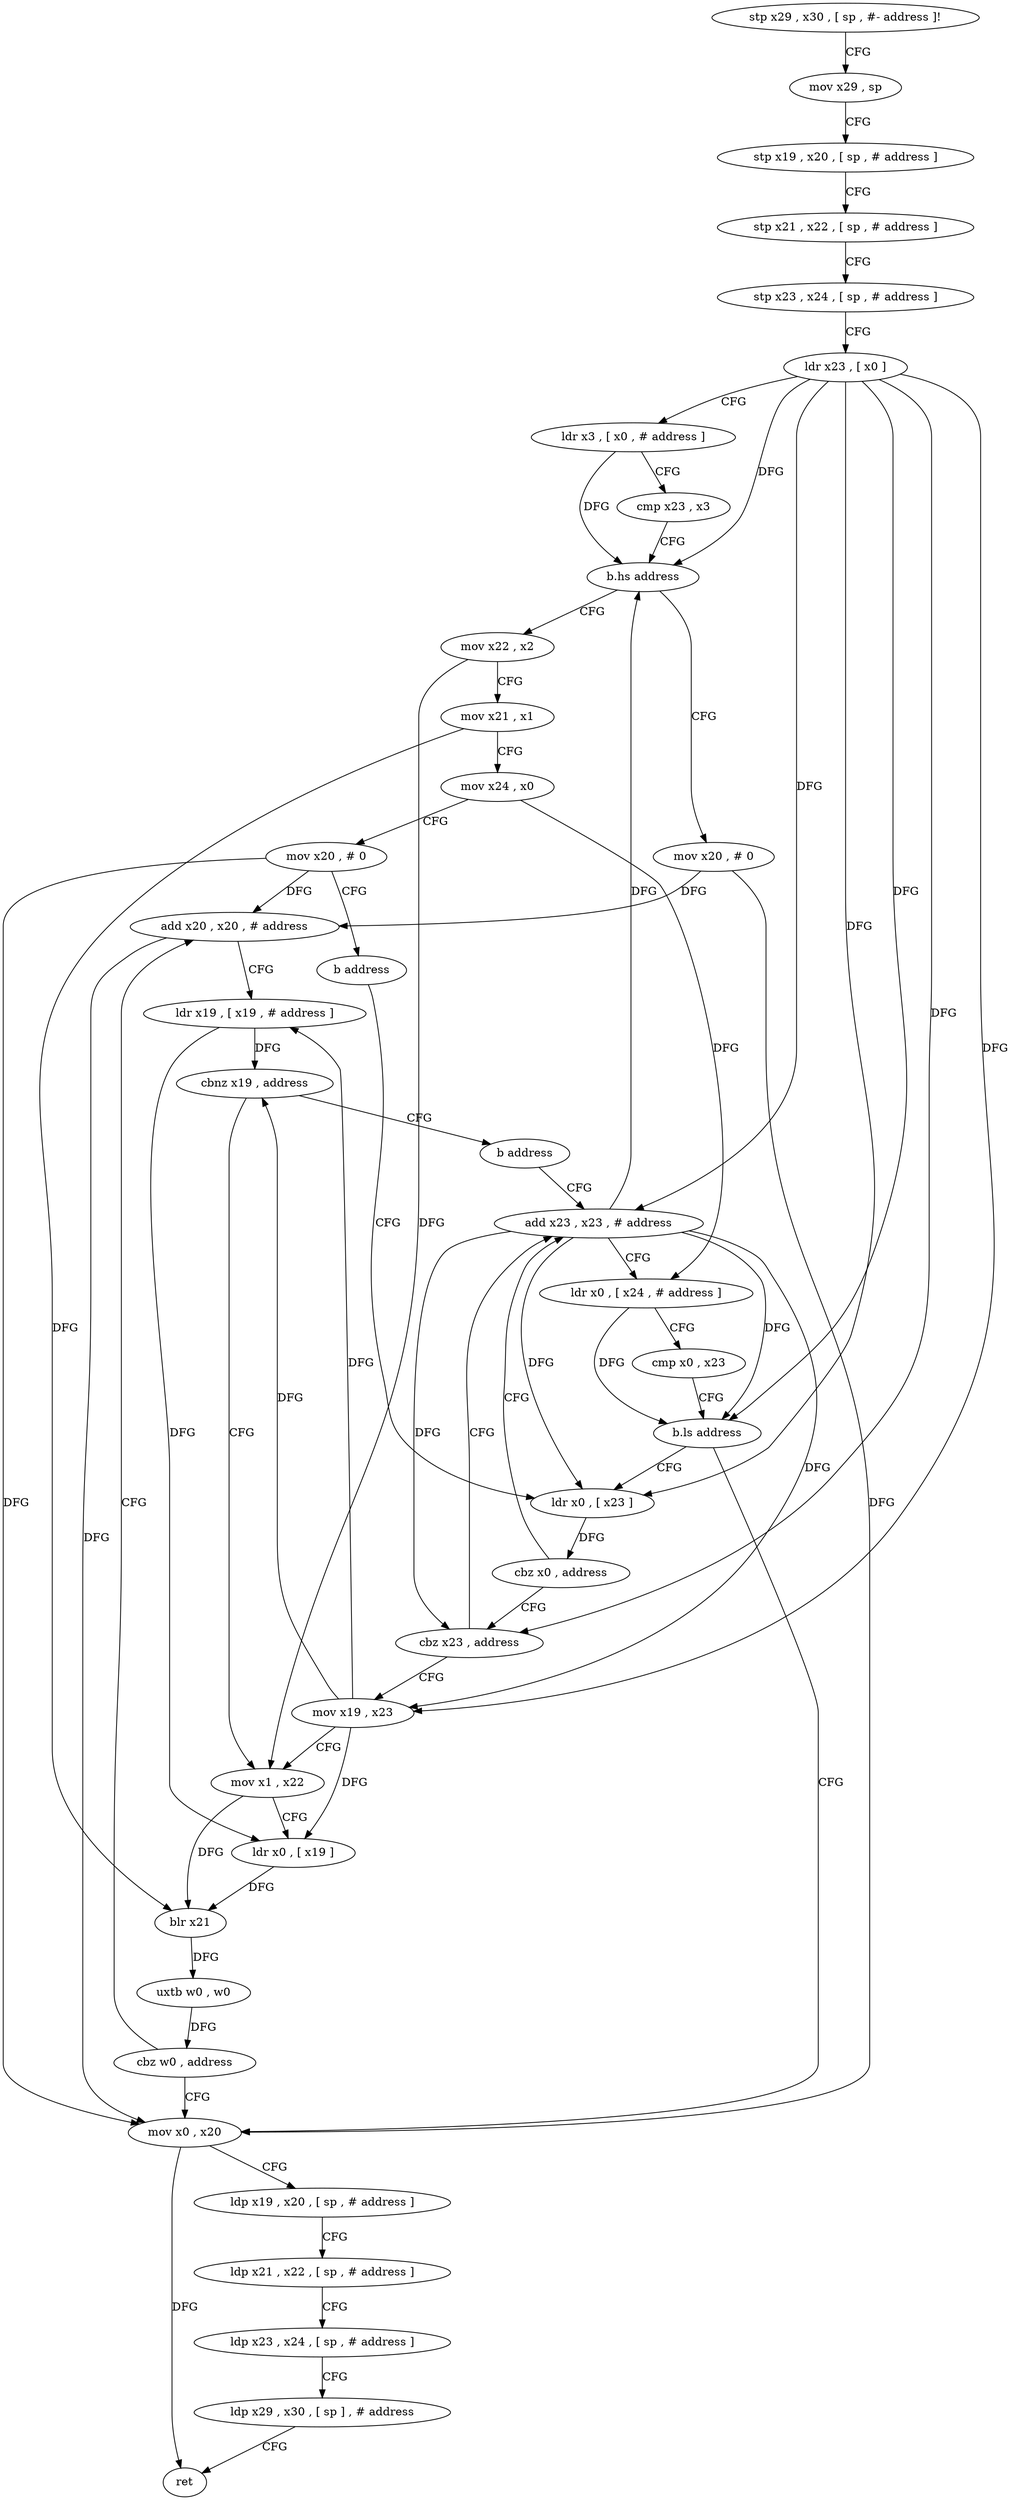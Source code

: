 digraph "func" {
"4282476" [label = "stp x29 , x30 , [ sp , #- address ]!" ]
"4282480" [label = "mov x29 , sp" ]
"4282484" [label = "stp x19 , x20 , [ sp , # address ]" ]
"4282488" [label = "stp x21 , x22 , [ sp , # address ]" ]
"4282492" [label = "stp x23 , x24 , [ sp , # address ]" ]
"4282496" [label = "ldr x23 , [ x0 ]" ]
"4282500" [label = "ldr x3 , [ x0 , # address ]" ]
"4282504" [label = "cmp x23 , x3" ]
"4282508" [label = "b.hs address" ]
"4282600" [label = "mov x20 , # 0" ]
"4282512" [label = "mov x22 , x2" ]
"4282604" [label = "mov x0 , x20" ]
"4282516" [label = "mov x21 , x1" ]
"4282520" [label = "mov x24 , x0" ]
"4282524" [label = "mov x20 , # 0" ]
"4282528" [label = "b address" ]
"4282548" [label = "ldr x0 , [ x23 ]" ]
"4282552" [label = "cbz x0 , address" ]
"4282532" [label = "add x23 , x23 , # address" ]
"4282556" [label = "cbz x23 , address" ]
"4282536" [label = "ldr x0 , [ x24 , # address ]" ]
"4282540" [label = "cmp x0 , x23" ]
"4282544" [label = "b.ls address" ]
"4282560" [label = "mov x19 , x23" ]
"4282608" [label = "ldp x19 , x20 , [ sp , # address ]" ]
"4282612" [label = "ldp x21 , x22 , [ sp , # address ]" ]
"4282616" [label = "ldp x23 , x24 , [ sp , # address ]" ]
"4282620" [label = "ldp x29 , x30 , [ sp ] , # address" ]
"4282624" [label = "ret" ]
"4282564" [label = "mov x1 , x22" ]
"4282584" [label = "add x20 , x20 , # address" ]
"4282588" [label = "ldr x19 , [ x19 , # address ]" ]
"4282592" [label = "cbnz x19 , address" ]
"4282596" [label = "b address" ]
"4282568" [label = "ldr x0 , [ x19 ]" ]
"4282572" [label = "blr x21" ]
"4282576" [label = "uxtb w0 , w0" ]
"4282580" [label = "cbz w0 , address" ]
"4282476" -> "4282480" [ label = "CFG" ]
"4282480" -> "4282484" [ label = "CFG" ]
"4282484" -> "4282488" [ label = "CFG" ]
"4282488" -> "4282492" [ label = "CFG" ]
"4282492" -> "4282496" [ label = "CFG" ]
"4282496" -> "4282500" [ label = "CFG" ]
"4282496" -> "4282508" [ label = "DFG" ]
"4282496" -> "4282548" [ label = "DFG" ]
"4282496" -> "4282532" [ label = "DFG" ]
"4282496" -> "4282544" [ label = "DFG" ]
"4282496" -> "4282556" [ label = "DFG" ]
"4282496" -> "4282560" [ label = "DFG" ]
"4282500" -> "4282504" [ label = "CFG" ]
"4282500" -> "4282508" [ label = "DFG" ]
"4282504" -> "4282508" [ label = "CFG" ]
"4282508" -> "4282600" [ label = "CFG" ]
"4282508" -> "4282512" [ label = "CFG" ]
"4282600" -> "4282604" [ label = "DFG" ]
"4282600" -> "4282584" [ label = "DFG" ]
"4282512" -> "4282516" [ label = "CFG" ]
"4282512" -> "4282564" [ label = "DFG" ]
"4282604" -> "4282608" [ label = "CFG" ]
"4282604" -> "4282624" [ label = "DFG" ]
"4282516" -> "4282520" [ label = "CFG" ]
"4282516" -> "4282572" [ label = "DFG" ]
"4282520" -> "4282524" [ label = "CFG" ]
"4282520" -> "4282536" [ label = "DFG" ]
"4282524" -> "4282528" [ label = "CFG" ]
"4282524" -> "4282604" [ label = "DFG" ]
"4282524" -> "4282584" [ label = "DFG" ]
"4282528" -> "4282548" [ label = "CFG" ]
"4282548" -> "4282552" [ label = "DFG" ]
"4282552" -> "4282532" [ label = "CFG" ]
"4282552" -> "4282556" [ label = "CFG" ]
"4282532" -> "4282536" [ label = "CFG" ]
"4282532" -> "4282548" [ label = "DFG" ]
"4282532" -> "4282508" [ label = "DFG" ]
"4282532" -> "4282544" [ label = "DFG" ]
"4282532" -> "4282556" [ label = "DFG" ]
"4282532" -> "4282560" [ label = "DFG" ]
"4282556" -> "4282532" [ label = "CFG" ]
"4282556" -> "4282560" [ label = "CFG" ]
"4282536" -> "4282540" [ label = "CFG" ]
"4282536" -> "4282544" [ label = "DFG" ]
"4282540" -> "4282544" [ label = "CFG" ]
"4282544" -> "4282604" [ label = "CFG" ]
"4282544" -> "4282548" [ label = "CFG" ]
"4282560" -> "4282564" [ label = "CFG" ]
"4282560" -> "4282568" [ label = "DFG" ]
"4282560" -> "4282588" [ label = "DFG" ]
"4282560" -> "4282592" [ label = "DFG" ]
"4282608" -> "4282612" [ label = "CFG" ]
"4282612" -> "4282616" [ label = "CFG" ]
"4282616" -> "4282620" [ label = "CFG" ]
"4282620" -> "4282624" [ label = "CFG" ]
"4282564" -> "4282568" [ label = "CFG" ]
"4282564" -> "4282572" [ label = "DFG" ]
"4282584" -> "4282588" [ label = "CFG" ]
"4282584" -> "4282604" [ label = "DFG" ]
"4282588" -> "4282592" [ label = "DFG" ]
"4282588" -> "4282568" [ label = "DFG" ]
"4282592" -> "4282564" [ label = "CFG" ]
"4282592" -> "4282596" [ label = "CFG" ]
"4282596" -> "4282532" [ label = "CFG" ]
"4282568" -> "4282572" [ label = "DFG" ]
"4282572" -> "4282576" [ label = "DFG" ]
"4282576" -> "4282580" [ label = "DFG" ]
"4282580" -> "4282604" [ label = "CFG" ]
"4282580" -> "4282584" [ label = "CFG" ]
}
